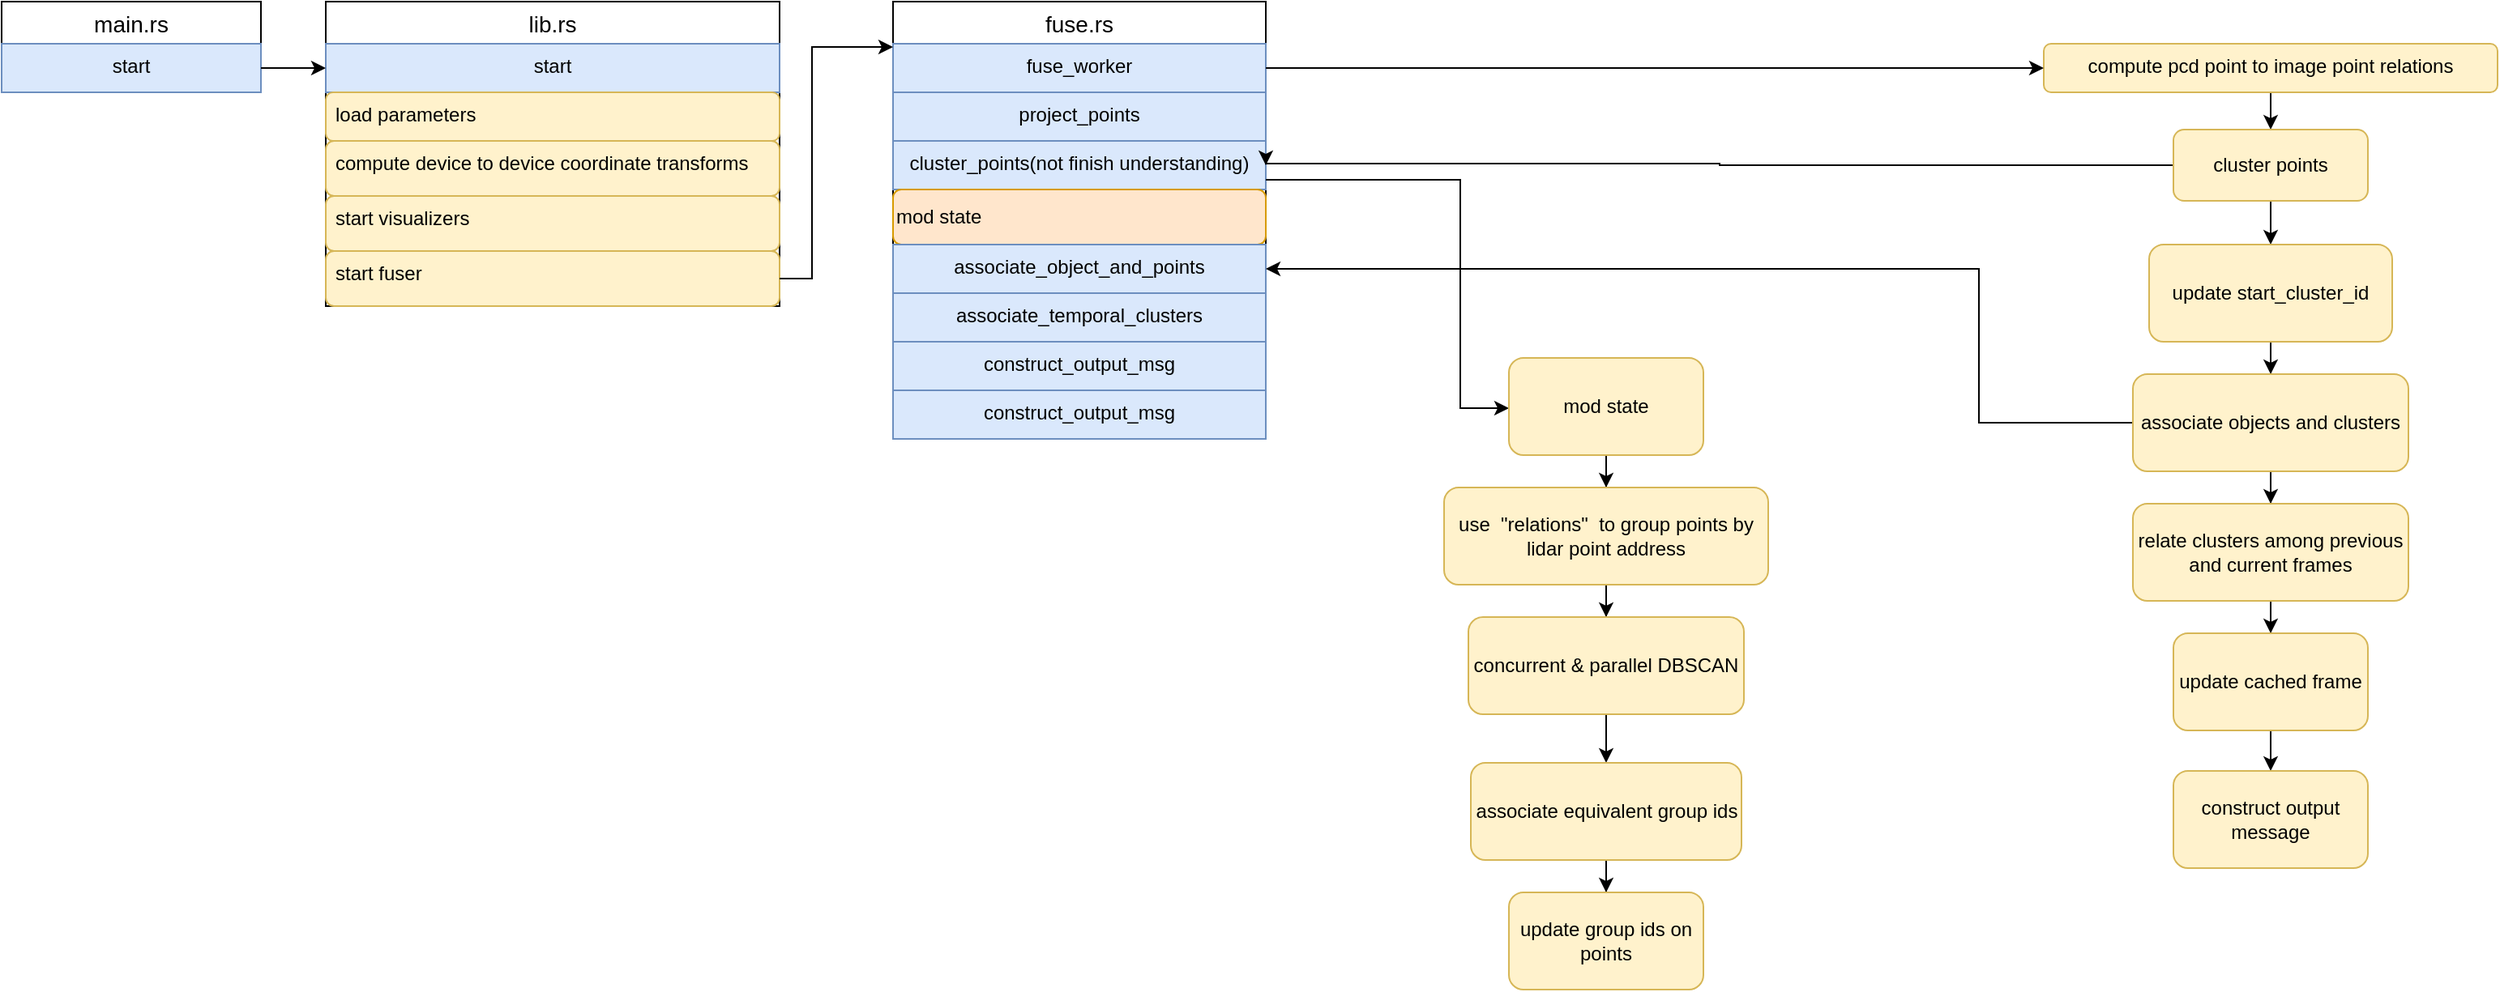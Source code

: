 <mxfile version="15.1.2" type="github">
  <diagram id="PON6CkjpmatlW48zQgnX" name="Page-1">
    <mxGraphModel dx="652" dy="363" grid="1" gridSize="10" guides="1" tooltips="1" connect="1" arrows="1" fold="1" page="1" pageScale="1" pageWidth="827" pageHeight="1169" math="0" shadow="0">
      <root>
        <mxCell id="0" />
        <mxCell id="1" parent="0" />
        <mxCell id="Oml-ETRZI0FwquPFOEFe-1" value="main.rs" style="swimlane;fontStyle=0;childLayout=stackLayout;horizontal=1;startSize=26;horizontalStack=0;resizeParent=1;resizeParentMax=0;resizeLast=0;collapsible=1;marginBottom=0;align=center;fontSize=14;" vertex="1" parent="1">
          <mxGeometry x="20" y="80" width="160" height="56" as="geometry" />
        </mxCell>
        <mxCell id="Oml-ETRZI0FwquPFOEFe-4" value="start&#xa;" style="text;strokeColor=#6c8ebf;fillColor=#dae8fc;spacingLeft=4;spacingRight=4;overflow=hidden;rotatable=0;points=[[0,0.5],[1,0.5]];portConstraint=eastwest;fontSize=12;align=center;" vertex="1" parent="Oml-ETRZI0FwquPFOEFe-1">
          <mxGeometry y="26" width="160" height="30" as="geometry" />
        </mxCell>
        <mxCell id="Oml-ETRZI0FwquPFOEFe-5" value="lib.rs" style="swimlane;fontStyle=0;childLayout=stackLayout;horizontal=1;startSize=26;horizontalStack=0;resizeParent=1;resizeParentMax=0;resizeLast=0;collapsible=1;marginBottom=0;align=center;fontSize=14;" vertex="1" parent="1">
          <mxGeometry x="220" y="80" width="280" height="188" as="geometry" />
        </mxCell>
        <mxCell id="Oml-ETRZI0FwquPFOEFe-6" value="start&#xa;" style="text;strokeColor=#6c8ebf;fillColor=#dae8fc;spacingLeft=4;spacingRight=4;overflow=hidden;rotatable=0;points=[[0,0.5],[1,0.5]];portConstraint=eastwest;fontSize=12;align=center;" vertex="1" parent="Oml-ETRZI0FwquPFOEFe-5">
          <mxGeometry y="26" width="280" height="30" as="geometry" />
        </mxCell>
        <mxCell id="Oml-ETRZI0FwquPFOEFe-7" value="load parameters" style="text;strokeColor=#d6b656;fillColor=#fff2cc;spacingLeft=4;spacingRight=4;overflow=hidden;rotatable=0;points=[[0,0.5],[1,0.5]];portConstraint=eastwest;fontSize=12;rounded=1;" vertex="1" parent="Oml-ETRZI0FwquPFOEFe-5">
          <mxGeometry y="56" width="280" height="30" as="geometry" />
        </mxCell>
        <mxCell id="Oml-ETRZI0FwquPFOEFe-8" value="compute device to device coordinate transforms" style="text;strokeColor=#d6b656;fillColor=#fff2cc;spacingLeft=4;spacingRight=4;overflow=hidden;rotatable=0;points=[[0,0.5],[1,0.5]];portConstraint=eastwest;fontSize=12;rounded=1;" vertex="1" parent="Oml-ETRZI0FwquPFOEFe-5">
          <mxGeometry y="86" width="280" height="34" as="geometry" />
        </mxCell>
        <mxCell id="Oml-ETRZI0FwquPFOEFe-10" value="start visualizers" style="text;strokeColor=#d6b656;fillColor=#fff2cc;spacingLeft=4;spacingRight=4;overflow=hidden;rotatable=0;points=[[0,0.5],[1,0.5]];portConstraint=eastwest;fontSize=12;rounded=1;" vertex="1" parent="Oml-ETRZI0FwquPFOEFe-5">
          <mxGeometry y="120" width="280" height="34" as="geometry" />
        </mxCell>
        <mxCell id="Oml-ETRZI0FwquPFOEFe-11" value="start fuser" style="text;strokeColor=#d6b656;fillColor=#fff2cc;spacingLeft=4;spacingRight=4;overflow=hidden;rotatable=0;points=[[0,0.5],[1,0.5]];portConstraint=eastwest;fontSize=12;rounded=1;" vertex="1" parent="Oml-ETRZI0FwquPFOEFe-5">
          <mxGeometry y="154" width="280" height="34" as="geometry" />
        </mxCell>
        <mxCell id="Oml-ETRZI0FwquPFOEFe-12" style="edgeStyle=orthogonalEdgeStyle;rounded=0;orthogonalLoop=1;jettySize=auto;html=1;entryX=0;entryY=0.5;entryDx=0;entryDy=0;" edge="1" parent="1" source="Oml-ETRZI0FwquPFOEFe-4" target="Oml-ETRZI0FwquPFOEFe-6">
          <mxGeometry relative="1" as="geometry" />
        </mxCell>
        <mxCell id="Oml-ETRZI0FwquPFOEFe-13" value="fuse.rs" style="swimlane;fontStyle=0;childLayout=stackLayout;horizontal=1;startSize=26;horizontalStack=0;resizeParent=1;resizeParentMax=0;resizeLast=0;collapsible=1;marginBottom=0;align=center;fontSize=14;" vertex="1" parent="1">
          <mxGeometry x="570" y="80" width="230" height="270" as="geometry" />
        </mxCell>
        <mxCell id="Oml-ETRZI0FwquPFOEFe-14" value="fuse_worker" style="text;strokeColor=#6c8ebf;fillColor=#dae8fc;spacingLeft=4;spacingRight=4;overflow=hidden;rotatable=0;points=[[0,0.5],[1,0.5]];portConstraint=eastwest;fontSize=12;align=center;" vertex="1" parent="Oml-ETRZI0FwquPFOEFe-13">
          <mxGeometry y="26" width="230" height="30" as="geometry" />
        </mxCell>
        <mxCell id="Oml-ETRZI0FwquPFOEFe-21" value="project_points" style="text;strokeColor=#6c8ebf;fillColor=#dae8fc;spacingLeft=4;spacingRight=4;overflow=hidden;rotatable=0;points=[[0,0.5],[1,0.5]];portConstraint=eastwest;fontSize=12;align=center;" vertex="1" parent="Oml-ETRZI0FwquPFOEFe-13">
          <mxGeometry y="56" width="230" height="30" as="geometry" />
        </mxCell>
        <mxCell id="Oml-ETRZI0FwquPFOEFe-22" value="cluster_points(not finish understanding)" style="text;strokeColor=#6c8ebf;fillColor=#dae8fc;spacingLeft=4;spacingRight=4;overflow=hidden;rotatable=0;points=[[0,0.5],[1,0.5]];portConstraint=eastwest;fontSize=12;align=center;" vertex="1" parent="Oml-ETRZI0FwquPFOEFe-13">
          <mxGeometry y="86" width="230" height="30" as="geometry" />
        </mxCell>
        <mxCell id="Oml-ETRZI0FwquPFOEFe-41" value="&lt;span style=&quot;&quot;&gt;mod state&lt;/span&gt;" style="rounded=1;whiteSpace=wrap;html=1;fillColor=#ffe6cc;strokeColor=#d79b00;align=left;" vertex="1" parent="Oml-ETRZI0FwquPFOEFe-13">
          <mxGeometry y="116" width="230" height="34" as="geometry" />
        </mxCell>
        <mxCell id="Oml-ETRZI0FwquPFOEFe-23" value="associate_object_and_points" style="text;strokeColor=#6c8ebf;fillColor=#dae8fc;spacingLeft=4;spacingRight=4;overflow=hidden;rotatable=0;points=[[0,0.5],[1,0.5]];portConstraint=eastwest;fontSize=12;align=center;" vertex="1" parent="Oml-ETRZI0FwquPFOEFe-13">
          <mxGeometry y="150" width="230" height="30" as="geometry" />
        </mxCell>
        <mxCell id="Oml-ETRZI0FwquPFOEFe-24" value="associate_temporal_clusters" style="text;strokeColor=#6c8ebf;fillColor=#dae8fc;spacingLeft=4;spacingRight=4;overflow=hidden;rotatable=0;points=[[0,0.5],[1,0.5]];portConstraint=eastwest;fontSize=12;align=center;" vertex="1" parent="Oml-ETRZI0FwquPFOEFe-13">
          <mxGeometry y="180" width="230" height="30" as="geometry" />
        </mxCell>
        <mxCell id="Oml-ETRZI0FwquPFOEFe-25" value="construct_output_msg" style="text;strokeColor=#6c8ebf;fillColor=#dae8fc;spacingLeft=4;spacingRight=4;overflow=hidden;rotatable=0;points=[[0,0.5],[1,0.5]];portConstraint=eastwest;fontSize=12;align=center;" vertex="1" parent="Oml-ETRZI0FwquPFOEFe-13">
          <mxGeometry y="210" width="230" height="30" as="geometry" />
        </mxCell>
        <mxCell id="Oml-ETRZI0FwquPFOEFe-26" value="construct_output_msg" style="text;strokeColor=#6c8ebf;fillColor=#dae8fc;spacingLeft=4;spacingRight=4;overflow=hidden;rotatable=0;points=[[0,0.5],[1,0.5]];portConstraint=eastwest;fontSize=12;align=center;" vertex="1" parent="Oml-ETRZI0FwquPFOEFe-13">
          <mxGeometry y="240" width="230" height="30" as="geometry" />
        </mxCell>
        <mxCell id="Oml-ETRZI0FwquPFOEFe-19" style="edgeStyle=orthogonalEdgeStyle;rounded=0;orthogonalLoop=1;jettySize=auto;html=1;" edge="1" parent="1" source="Oml-ETRZI0FwquPFOEFe-11" target="Oml-ETRZI0FwquPFOEFe-13">
          <mxGeometry relative="1" as="geometry">
            <Array as="points">
              <mxPoint x="520" y="251" />
              <mxPoint x="520" y="108" />
            </Array>
          </mxGeometry>
        </mxCell>
        <mxCell id="Oml-ETRZI0FwquPFOEFe-30" style="edgeStyle=orthogonalEdgeStyle;rounded=0;orthogonalLoop=1;jettySize=auto;html=1;exitX=0.5;exitY=0.967;exitDx=0;exitDy=0;exitPerimeter=0;fillColor=#fff2cc;" edge="1" parent="1" source="Oml-ETRZI0FwquPFOEFe-27" target="Oml-ETRZI0FwquPFOEFe-49">
          <mxGeometry relative="1" as="geometry">
            <mxPoint x="1420" y="190.0" as="targetPoint" />
          </mxGeometry>
        </mxCell>
        <mxCell id="Oml-ETRZI0FwquPFOEFe-27" value="compute pcd point to image point relations" style="text;strokeColor=#d6b656;fillColor=#fff2cc;spacingLeft=4;spacingRight=4;overflow=hidden;rotatable=0;points=[[0,0.5],[1,0.5]];portConstraint=eastwest;fontSize=12;rounded=1;align=center;" vertex="1" parent="1">
          <mxGeometry x="1280" y="106" width="280" height="30" as="geometry" />
        </mxCell>
        <mxCell id="Oml-ETRZI0FwquPFOEFe-28" style="edgeStyle=orthogonalEdgeStyle;rounded=0;orthogonalLoop=1;jettySize=auto;html=1;" edge="1" parent="1" source="Oml-ETRZI0FwquPFOEFe-14" target="Oml-ETRZI0FwquPFOEFe-27">
          <mxGeometry relative="1" as="geometry">
            <Array as="points">
              <mxPoint x="1040" y="121" />
            </Array>
          </mxGeometry>
        </mxCell>
        <mxCell id="Oml-ETRZI0FwquPFOEFe-33" style="edgeStyle=orthogonalEdgeStyle;rounded=0;orthogonalLoop=1;jettySize=auto;html=1;" edge="1" parent="1" source="Oml-ETRZI0FwquPFOEFe-22" target="Oml-ETRZI0FwquPFOEFe-37">
          <mxGeometry relative="1" as="geometry">
            <mxPoint x="1120.0" y="331" as="targetPoint" />
            <Array as="points">
              <mxPoint x="920" y="190" />
              <mxPoint x="920" y="331" />
            </Array>
          </mxGeometry>
        </mxCell>
        <mxCell id="Oml-ETRZI0FwquPFOEFe-40" value="" style="edgeStyle=orthogonalEdgeStyle;rounded=0;orthogonalLoop=1;jettySize=auto;html=1;fillColor=#fff2cc;" edge="1" parent="1" source="Oml-ETRZI0FwquPFOEFe-37" target="Oml-ETRZI0FwquPFOEFe-39">
          <mxGeometry relative="1" as="geometry" />
        </mxCell>
        <mxCell id="Oml-ETRZI0FwquPFOEFe-37" value="&lt;span style=&quot;text-align: left&quot;&gt;mod state&lt;/span&gt;" style="rounded=1;whiteSpace=wrap;html=1;fillColor=#fff2cc;strokeColor=#d6b656;" vertex="1" parent="1">
          <mxGeometry x="950" y="300" width="120" height="60" as="geometry" />
        </mxCell>
        <mxCell id="Oml-ETRZI0FwquPFOEFe-44" value="" style="edgeStyle=orthogonalEdgeStyle;rounded=0;orthogonalLoop=1;jettySize=auto;html=1;strokeColor=#000000;" edge="1" parent="1" source="Oml-ETRZI0FwquPFOEFe-39" target="Oml-ETRZI0FwquPFOEFe-43">
          <mxGeometry relative="1" as="geometry" />
        </mxCell>
        <mxCell id="Oml-ETRZI0FwquPFOEFe-39" value="use&amp;nbsp; &quot;relations&quot;&amp;nbsp; to group points by lidar point address" style="whiteSpace=wrap;html=1;rounded=1;strokeColor=#d6b656;fillColor=#fff2cc;" vertex="1" parent="1">
          <mxGeometry x="910" y="380" width="200" height="60" as="geometry" />
        </mxCell>
        <mxCell id="Oml-ETRZI0FwquPFOEFe-46" value="" style="edgeStyle=orthogonalEdgeStyle;rounded=0;orthogonalLoop=1;jettySize=auto;html=1;strokeColor=#000000;" edge="1" parent="1" source="Oml-ETRZI0FwquPFOEFe-43" target="Oml-ETRZI0FwquPFOEFe-45">
          <mxGeometry relative="1" as="geometry" />
        </mxCell>
        <mxCell id="Oml-ETRZI0FwquPFOEFe-43" value="concurrent &amp;amp; parallel DBSCAN" style="whiteSpace=wrap;html=1;rounded=1;strokeColor=#d6b656;fillColor=#fff2cc;" vertex="1" parent="1">
          <mxGeometry x="925" y="460" width="170" height="60" as="geometry" />
        </mxCell>
        <mxCell id="Oml-ETRZI0FwquPFOEFe-48" value="" style="edgeStyle=orthogonalEdgeStyle;rounded=0;orthogonalLoop=1;jettySize=auto;html=1;strokeColor=#000000;" edge="1" parent="1" source="Oml-ETRZI0FwquPFOEFe-45" target="Oml-ETRZI0FwquPFOEFe-47">
          <mxGeometry relative="1" as="geometry" />
        </mxCell>
        <mxCell id="Oml-ETRZI0FwquPFOEFe-45" value="associate equivalent group ids" style="whiteSpace=wrap;html=1;rounded=1;strokeColor=#d6b656;fillColor=#fff2cc;" vertex="1" parent="1">
          <mxGeometry x="926.5" y="550" width="167" height="60" as="geometry" />
        </mxCell>
        <mxCell id="Oml-ETRZI0FwquPFOEFe-47" value="update group ids on points" style="whiteSpace=wrap;html=1;rounded=1;strokeColor=#d6b656;fillColor=#fff2cc;" vertex="1" parent="1">
          <mxGeometry x="950" y="630" width="120" height="60" as="geometry" />
        </mxCell>
        <mxCell id="Oml-ETRZI0FwquPFOEFe-51" value="" style="edgeStyle=orthogonalEdgeStyle;rounded=0;orthogonalLoop=1;jettySize=auto;html=1;strokeColor=#000000;" edge="1" parent="1" source="Oml-ETRZI0FwquPFOEFe-49" target="Oml-ETRZI0FwquPFOEFe-50">
          <mxGeometry relative="1" as="geometry" />
        </mxCell>
        <mxCell id="Oml-ETRZI0FwquPFOEFe-55" style="edgeStyle=orthogonalEdgeStyle;rounded=0;orthogonalLoop=1;jettySize=auto;html=1;entryX=1;entryY=0.5;entryDx=0;entryDy=0;strokeColor=#000000;exitX=0;exitY=0.5;exitDx=0;exitDy=0;" edge="1" parent="1" source="Oml-ETRZI0FwquPFOEFe-49" target="Oml-ETRZI0FwquPFOEFe-22">
          <mxGeometry relative="1" as="geometry">
            <Array as="points">
              <mxPoint x="1080" y="181" />
              <mxPoint x="800" y="180" />
            </Array>
          </mxGeometry>
        </mxCell>
        <mxCell id="Oml-ETRZI0FwquPFOEFe-49" value="cluster&amp;nbsp;points" style="rounded=1;whiteSpace=wrap;html=1;align=center;fillColor=#fff2cc;strokeColor=#d6b656;" vertex="1" parent="1">
          <mxGeometry x="1360" y="159" width="120" height="44" as="geometry" />
        </mxCell>
        <mxCell id="Oml-ETRZI0FwquPFOEFe-53" value="" style="edgeStyle=orthogonalEdgeStyle;rounded=0;orthogonalLoop=1;jettySize=auto;html=1;strokeColor=#000000;" edge="1" parent="1" source="Oml-ETRZI0FwquPFOEFe-50" target="Oml-ETRZI0FwquPFOEFe-52">
          <mxGeometry relative="1" as="geometry" />
        </mxCell>
        <mxCell id="Oml-ETRZI0FwquPFOEFe-50" value="update start_cluster_id" style="whiteSpace=wrap;html=1;rounded=1;strokeColor=#d6b656;fillColor=#fff2cc;" vertex="1" parent="1">
          <mxGeometry x="1345" y="230" width="150" height="60" as="geometry" />
        </mxCell>
        <mxCell id="Oml-ETRZI0FwquPFOEFe-54" style="edgeStyle=orthogonalEdgeStyle;rounded=0;orthogonalLoop=1;jettySize=auto;html=1;entryX=1;entryY=0.5;entryDx=0;entryDy=0;strokeColor=#000000;" edge="1" parent="1" source="Oml-ETRZI0FwquPFOEFe-52" target="Oml-ETRZI0FwquPFOEFe-23">
          <mxGeometry relative="1" as="geometry">
            <Array as="points">
              <mxPoint x="1240" y="340" />
              <mxPoint x="1240" y="245" />
            </Array>
          </mxGeometry>
        </mxCell>
        <mxCell id="Oml-ETRZI0FwquPFOEFe-57" value="" style="edgeStyle=orthogonalEdgeStyle;rounded=0;orthogonalLoop=1;jettySize=auto;html=1;strokeColor=#000000;" edge="1" parent="1" source="Oml-ETRZI0FwquPFOEFe-52" target="Oml-ETRZI0FwquPFOEFe-56">
          <mxGeometry relative="1" as="geometry" />
        </mxCell>
        <mxCell id="Oml-ETRZI0FwquPFOEFe-52" value="associate objects and clusters" style="whiteSpace=wrap;html=1;rounded=1;strokeColor=#d6b656;fillColor=#fff2cc;" vertex="1" parent="1">
          <mxGeometry x="1335" y="310" width="170" height="60" as="geometry" />
        </mxCell>
        <mxCell id="Oml-ETRZI0FwquPFOEFe-59" value="" style="edgeStyle=orthogonalEdgeStyle;rounded=0;orthogonalLoop=1;jettySize=auto;html=1;strokeColor=#000000;" edge="1" parent="1" source="Oml-ETRZI0FwquPFOEFe-56" target="Oml-ETRZI0FwquPFOEFe-58">
          <mxGeometry relative="1" as="geometry" />
        </mxCell>
        <mxCell id="Oml-ETRZI0FwquPFOEFe-56" value="relate clusters among previous and current frames" style="whiteSpace=wrap;html=1;rounded=1;strokeColor=#d6b656;fillColor=#fff2cc;" vertex="1" parent="1">
          <mxGeometry x="1335" y="390" width="170" height="60" as="geometry" />
        </mxCell>
        <mxCell id="Oml-ETRZI0FwquPFOEFe-61" value="" style="edgeStyle=orthogonalEdgeStyle;rounded=0;orthogonalLoop=1;jettySize=auto;html=1;strokeColor=#000000;" edge="1" parent="1" source="Oml-ETRZI0FwquPFOEFe-58" target="Oml-ETRZI0FwquPFOEFe-60">
          <mxGeometry relative="1" as="geometry" />
        </mxCell>
        <mxCell id="Oml-ETRZI0FwquPFOEFe-58" value="update cached frame" style="whiteSpace=wrap;html=1;rounded=1;strokeColor=#d6b656;fillColor=#fff2cc;" vertex="1" parent="1">
          <mxGeometry x="1360" y="470" width="120" height="60" as="geometry" />
        </mxCell>
        <mxCell id="Oml-ETRZI0FwquPFOEFe-60" value="construct output message" style="whiteSpace=wrap;html=1;rounded=1;strokeColor=#d6b656;fillColor=#fff2cc;" vertex="1" parent="1">
          <mxGeometry x="1360" y="555" width="120" height="60" as="geometry" />
        </mxCell>
      </root>
    </mxGraphModel>
  </diagram>
</mxfile>
